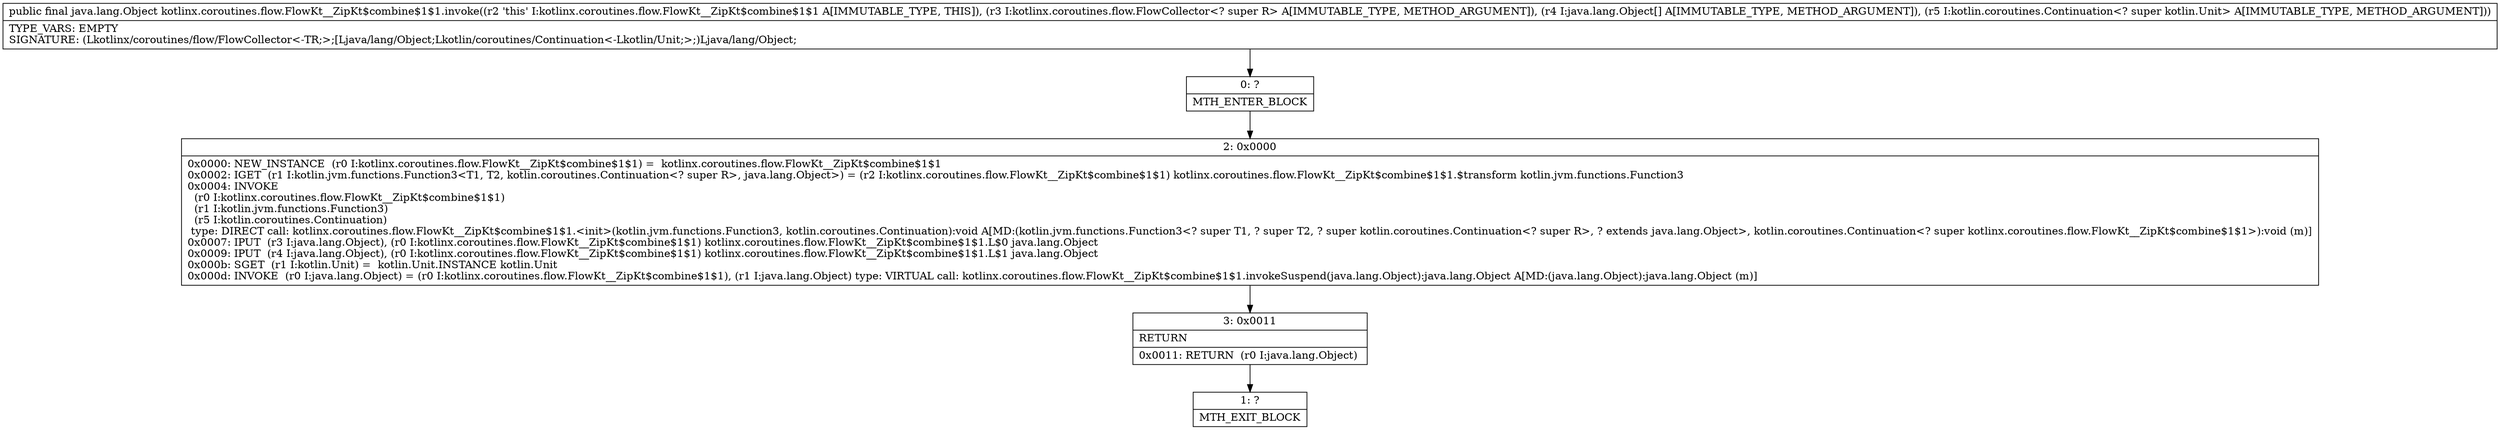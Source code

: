 digraph "CFG forkotlinx.coroutines.flow.FlowKt__ZipKt$combine$1$1.invoke(Lkotlinx\/coroutines\/flow\/FlowCollector;[Ljava\/lang\/Object;Lkotlin\/coroutines\/Continuation;)Ljava\/lang\/Object;" {
Node_0 [shape=record,label="{0\:\ ?|MTH_ENTER_BLOCK\l}"];
Node_2 [shape=record,label="{2\:\ 0x0000|0x0000: NEW_INSTANCE  (r0 I:kotlinx.coroutines.flow.FlowKt__ZipKt$combine$1$1) =  kotlinx.coroutines.flow.FlowKt__ZipKt$combine$1$1 \l0x0002: IGET  (r1 I:kotlin.jvm.functions.Function3\<T1, T2, kotlin.coroutines.Continuation\<? super R\>, java.lang.Object\>) = (r2 I:kotlinx.coroutines.flow.FlowKt__ZipKt$combine$1$1) kotlinx.coroutines.flow.FlowKt__ZipKt$combine$1$1.$transform kotlin.jvm.functions.Function3 \l0x0004: INVOKE  \l  (r0 I:kotlinx.coroutines.flow.FlowKt__ZipKt$combine$1$1)\l  (r1 I:kotlin.jvm.functions.Function3)\l  (r5 I:kotlin.coroutines.Continuation)\l type: DIRECT call: kotlinx.coroutines.flow.FlowKt__ZipKt$combine$1$1.\<init\>(kotlin.jvm.functions.Function3, kotlin.coroutines.Continuation):void A[MD:(kotlin.jvm.functions.Function3\<? super T1, ? super T2, ? super kotlin.coroutines.Continuation\<? super R\>, ? extends java.lang.Object\>, kotlin.coroutines.Continuation\<? super kotlinx.coroutines.flow.FlowKt__ZipKt$combine$1$1\>):void (m)]\l0x0007: IPUT  (r3 I:java.lang.Object), (r0 I:kotlinx.coroutines.flow.FlowKt__ZipKt$combine$1$1) kotlinx.coroutines.flow.FlowKt__ZipKt$combine$1$1.L$0 java.lang.Object \l0x0009: IPUT  (r4 I:java.lang.Object), (r0 I:kotlinx.coroutines.flow.FlowKt__ZipKt$combine$1$1) kotlinx.coroutines.flow.FlowKt__ZipKt$combine$1$1.L$1 java.lang.Object \l0x000b: SGET  (r1 I:kotlin.Unit) =  kotlin.Unit.INSTANCE kotlin.Unit \l0x000d: INVOKE  (r0 I:java.lang.Object) = (r0 I:kotlinx.coroutines.flow.FlowKt__ZipKt$combine$1$1), (r1 I:java.lang.Object) type: VIRTUAL call: kotlinx.coroutines.flow.FlowKt__ZipKt$combine$1$1.invokeSuspend(java.lang.Object):java.lang.Object A[MD:(java.lang.Object):java.lang.Object (m)]\l}"];
Node_3 [shape=record,label="{3\:\ 0x0011|RETURN\l|0x0011: RETURN  (r0 I:java.lang.Object) \l}"];
Node_1 [shape=record,label="{1\:\ ?|MTH_EXIT_BLOCK\l}"];
MethodNode[shape=record,label="{public final java.lang.Object kotlinx.coroutines.flow.FlowKt__ZipKt$combine$1$1.invoke((r2 'this' I:kotlinx.coroutines.flow.FlowKt__ZipKt$combine$1$1 A[IMMUTABLE_TYPE, THIS]), (r3 I:kotlinx.coroutines.flow.FlowCollector\<? super R\> A[IMMUTABLE_TYPE, METHOD_ARGUMENT]), (r4 I:java.lang.Object[] A[IMMUTABLE_TYPE, METHOD_ARGUMENT]), (r5 I:kotlin.coroutines.Continuation\<? super kotlin.Unit\> A[IMMUTABLE_TYPE, METHOD_ARGUMENT]))  | TYPE_VARS: EMPTY\lSIGNATURE: (Lkotlinx\/coroutines\/flow\/FlowCollector\<\-TR;\>;[Ljava\/lang\/Object;Lkotlin\/coroutines\/Continuation\<\-Lkotlin\/Unit;\>;)Ljava\/lang\/Object;\l}"];
MethodNode -> Node_0;Node_0 -> Node_2;
Node_2 -> Node_3;
Node_3 -> Node_1;
}

